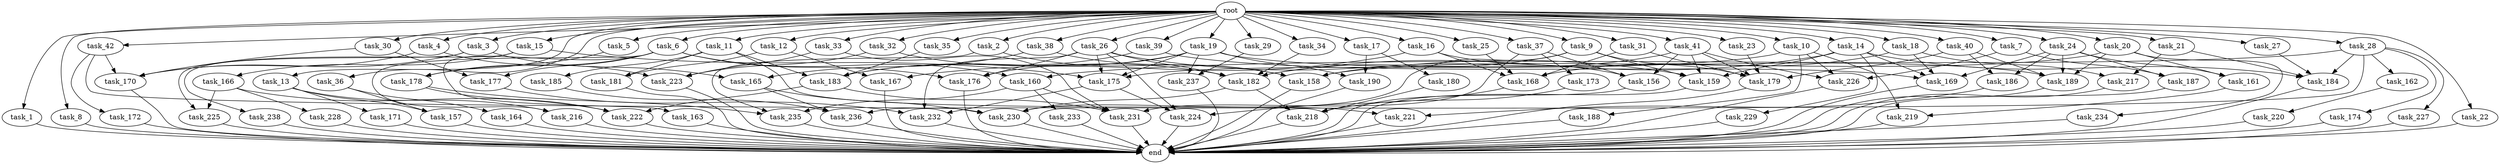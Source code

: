 digraph G {
  root [size="0.000000"];
  task_1 [size="10.240000"];
  task_2 [size="10.240000"];
  task_3 [size="10.240000"];
  task_4 [size="10.240000"];
  task_5 [size="10.240000"];
  task_6 [size="10.240000"];
  task_7 [size="10.240000"];
  task_8 [size="10.240000"];
  task_9 [size="10.240000"];
  task_10 [size="10.240000"];
  task_11 [size="10.240000"];
  task_12 [size="10.240000"];
  task_13 [size="10.240000"];
  task_14 [size="10.240000"];
  task_15 [size="10.240000"];
  task_16 [size="10.240000"];
  task_17 [size="10.240000"];
  task_18 [size="10.240000"];
  task_19 [size="10.240000"];
  task_20 [size="10.240000"];
  task_21 [size="10.240000"];
  task_22 [size="10.240000"];
  task_23 [size="10.240000"];
  task_24 [size="10.240000"];
  task_25 [size="10.240000"];
  task_26 [size="10.240000"];
  task_27 [size="10.240000"];
  task_28 [size="10.240000"];
  task_29 [size="10.240000"];
  task_30 [size="10.240000"];
  task_31 [size="10.240000"];
  task_32 [size="10.240000"];
  task_33 [size="10.240000"];
  task_34 [size="10.240000"];
  task_35 [size="10.240000"];
  task_36 [size="10.240000"];
  task_37 [size="10.240000"];
  task_38 [size="10.240000"];
  task_39 [size="10.240000"];
  task_40 [size="10.240000"];
  task_41 [size="10.240000"];
  task_42 [size="10.240000"];
  task_156 [size="14173392076.800001"];
  task_157 [size="11166914969.600000"];
  task_158 [size="19327352832.000000"];
  task_159 [size="11682311045.120001"];
  task_160 [size="8332236554.240000"];
  task_161 [size="14087492730.880001"];
  task_162 [size="1374389534.720000"];
  task_163 [size="6957847019.520000"];
  task_164 [size="6957847019.520000"];
  task_165 [size="2147483648.000000"];
  task_166 [size="4209067950.080000"];
  task_167 [size="11682311045.120001"];
  task_168 [size="15633680957.440001"];
  task_169 [size="6957847019.520000"];
  task_170 [size="11768210391.040001"];
  task_171 [size="4209067950.080000"];
  task_172 [size="3092376453.120000"];
  task_173 [size="4209067950.080000"];
  task_174 [size="1374389534.720000"];
  task_175 [size="21131239096.320000"];
  task_176 [size="15290083573.760000"];
  task_177 [size="7301444403.200000"];
  task_178 [size="13915694039.040001"];
  task_179 [size="19069654794.240002"];
  task_180 [size="1374389534.720000"];
  task_181 [size="10050223472.639999"];
  task_182 [size="14173392076.800001"];
  task_183 [size="17351667875.840000"];
  task_184 [size="6012954214.400001"];
  task_185 [size="6957847019.520000"];
  task_186 [size="6871947673.600000"];
  task_187 [size="7645041786.880000"];
  task_188 [size="8589934592.000000"];
  task_189 [size="22419729285.119999"];
  task_190 [size="8332236554.240000"];
  task_216 [size="11166914969.600000"];
  task_217 [size="2920577761.280000"];
  task_218 [size="15204184227.840000"];
  task_219 [size="17179869184.000000"];
  task_220 [size="343597383.680000"];
  task_221 [size="10050223472.639999"];
  task_222 [size="10565619548.160000"];
  task_223 [size="14688788152.320000"];
  task_224 [size="3521873182.720000"];
  task_225 [size="5583457484.800000"];
  task_226 [size="12111807774.719999"];
  task_227 [size="1374389534.720000"];
  task_228 [size="4209067950.080000"];
  task_229 [size="343597383.680000"];
  task_230 [size="20100446945.279999"];
  task_231 [size="13657996001.280001"];
  task_232 [size="9706626088.960001"];
  task_233 [size="343597383.680000"];
  task_234 [size="8589934592.000000"];
  task_235 [size="13142599925.760000"];
  task_236 [size="12541304504.320000"];
  task_237 [size="13915694039.040001"];
  task_238 [size="4209067950.080000"];
  end [size="0.000000"];

  root -> task_1 [size="1.000000"];
  root -> task_2 [size="1.000000"];
  root -> task_3 [size="1.000000"];
  root -> task_4 [size="1.000000"];
  root -> task_5 [size="1.000000"];
  root -> task_6 [size="1.000000"];
  root -> task_7 [size="1.000000"];
  root -> task_8 [size="1.000000"];
  root -> task_9 [size="1.000000"];
  root -> task_10 [size="1.000000"];
  root -> task_11 [size="1.000000"];
  root -> task_12 [size="1.000000"];
  root -> task_13 [size="1.000000"];
  root -> task_14 [size="1.000000"];
  root -> task_15 [size="1.000000"];
  root -> task_16 [size="1.000000"];
  root -> task_17 [size="1.000000"];
  root -> task_18 [size="1.000000"];
  root -> task_19 [size="1.000000"];
  root -> task_20 [size="1.000000"];
  root -> task_21 [size="1.000000"];
  root -> task_22 [size="1.000000"];
  root -> task_23 [size="1.000000"];
  root -> task_24 [size="1.000000"];
  root -> task_25 [size="1.000000"];
  root -> task_26 [size="1.000000"];
  root -> task_27 [size="1.000000"];
  root -> task_28 [size="1.000000"];
  root -> task_29 [size="1.000000"];
  root -> task_30 [size="1.000000"];
  root -> task_31 [size="1.000000"];
  root -> task_32 [size="1.000000"];
  root -> task_33 [size="1.000000"];
  root -> task_34 [size="1.000000"];
  root -> task_35 [size="1.000000"];
  root -> task_36 [size="1.000000"];
  root -> task_37 [size="1.000000"];
  root -> task_38 [size="1.000000"];
  root -> task_39 [size="1.000000"];
  root -> task_40 [size="1.000000"];
  root -> task_41 [size="1.000000"];
  root -> task_42 [size="1.000000"];
  task_1 -> end [size="1.000000"];
  task_2 -> task_158 [size="838860800.000000"];
  task_2 -> task_235 [size="838860800.000000"];
  task_3 -> task_165 [size="134217728.000000"];
  task_3 -> task_170 [size="134217728.000000"];
  task_3 -> task_225 [size="134217728.000000"];
  task_4 -> task_170 [size="679477248.000000"];
  task_4 -> task_223 [size="679477248.000000"];
  task_5 -> task_178 [size="679477248.000000"];
  task_6 -> task_160 [size="679477248.000000"];
  task_6 -> task_163 [size="679477248.000000"];
  task_6 -> task_176 [size="679477248.000000"];
  task_6 -> task_177 [size="679477248.000000"];
  task_6 -> task_178 [size="679477248.000000"];
  task_6 -> task_216 [size="679477248.000000"];
  task_7 -> task_187 [size="209715200.000000"];
  task_7 -> task_226 [size="209715200.000000"];
  task_8 -> end [size="1.000000"];
  task_9 -> task_159 [size="838860800.000000"];
  task_9 -> task_179 [size="838860800.000000"];
  task_9 -> task_182 [size="838860800.000000"];
  task_9 -> task_230 [size="838860800.000000"];
  task_10 -> task_175 [size="838860800.000000"];
  task_10 -> task_188 [size="838860800.000000"];
  task_10 -> task_219 [size="838860800.000000"];
  task_10 -> task_226 [size="838860800.000000"];
  task_11 -> task_181 [size="679477248.000000"];
  task_11 -> task_183 [size="679477248.000000"];
  task_11 -> task_185 [size="679477248.000000"];
  task_11 -> task_221 [size="679477248.000000"];
  task_12 -> task_167 [size="301989888.000000"];
  task_12 -> task_181 [size="301989888.000000"];
  task_13 -> task_157 [size="411041792.000000"];
  task_13 -> task_171 [size="411041792.000000"];
  task_13 -> task_216 [size="411041792.000000"];
  task_14 -> task_159 [size="33554432.000000"];
  task_14 -> task_169 [size="33554432.000000"];
  task_14 -> task_182 [size="33554432.000000"];
  task_14 -> task_184 [size="33554432.000000"];
  task_14 -> task_229 [size="33554432.000000"];
  task_15 -> task_166 [size="411041792.000000"];
  task_15 -> task_175 [size="411041792.000000"];
  task_15 -> task_238 [size="411041792.000000"];
  task_16 -> task_156 [size="838860800.000000"];
  task_16 -> task_167 [size="838860800.000000"];
  task_16 -> task_168 [size="838860800.000000"];
  task_17 -> task_180 [size="134217728.000000"];
  task_17 -> task_190 [size="134217728.000000"];
  task_18 -> task_168 [size="75497472.000000"];
  task_18 -> task_169 [size="75497472.000000"];
  task_18 -> task_217 [size="75497472.000000"];
  task_19 -> task_175 [size="679477248.000000"];
  task_19 -> task_176 [size="679477248.000000"];
  task_19 -> task_183 [size="679477248.000000"];
  task_19 -> task_189 [size="679477248.000000"];
  task_19 -> task_190 [size="679477248.000000"];
  task_19 -> task_237 [size="679477248.000000"];
  task_20 -> task_158 [size="838860800.000000"];
  task_20 -> task_161 [size="838860800.000000"];
  task_20 -> task_189 [size="838860800.000000"];
  task_20 -> task_234 [size="838860800.000000"];
  task_21 -> task_184 [size="209715200.000000"];
  task_21 -> task_217 [size="209715200.000000"];
  task_22 -> end [size="1.000000"];
  task_23 -> task_179 [size="679477248.000000"];
  task_24 -> task_161 [size="536870912.000000"];
  task_24 -> task_169 [size="536870912.000000"];
  task_24 -> task_186 [size="536870912.000000"];
  task_24 -> task_187 [size="536870912.000000"];
  task_24 -> task_189 [size="536870912.000000"];
  task_25 -> task_168 [size="536870912.000000"];
  task_26 -> task_159 [size="134217728.000000"];
  task_26 -> task_175 [size="134217728.000000"];
  task_26 -> task_176 [size="134217728.000000"];
  task_26 -> task_182 [size="134217728.000000"];
  task_26 -> task_224 [size="134217728.000000"];
  task_26 -> task_232 [size="134217728.000000"];
  task_27 -> task_184 [size="209715200.000000"];
  task_28 -> task_160 [size="134217728.000000"];
  task_28 -> task_162 [size="134217728.000000"];
  task_28 -> task_174 [size="134217728.000000"];
  task_28 -> task_184 [size="134217728.000000"];
  task_28 -> task_227 [size="134217728.000000"];
  task_28 -> task_236 [size="134217728.000000"];
  task_29 -> task_237 [size="679477248.000000"];
  task_30 -> task_170 [size="33554432.000000"];
  task_30 -> task_177 [size="33554432.000000"];
  task_31 -> task_168 [size="75497472.000000"];
  task_31 -> task_179 [size="75497472.000000"];
  task_32 -> task_182 [size="75497472.000000"];
  task_32 -> task_223 [size="75497472.000000"];
  task_33 -> task_223 [size="679477248.000000"];
  task_33 -> task_231 [size="679477248.000000"];
  task_34 -> task_182 [size="301989888.000000"];
  task_35 -> task_183 [size="301989888.000000"];
  task_36 -> task_157 [size="679477248.000000"];
  task_36 -> task_164 [size="679477248.000000"];
  task_37 -> task_156 [size="411041792.000000"];
  task_37 -> task_173 [size="411041792.000000"];
  task_37 -> task_231 [size="411041792.000000"];
  task_38 -> task_158 [size="75497472.000000"];
  task_38 -> task_165 [size="75497472.000000"];
  task_39 -> task_169 [size="33554432.000000"];
  task_39 -> task_183 [size="33554432.000000"];
  task_40 -> task_179 [size="134217728.000000"];
  task_40 -> task_186 [size="134217728.000000"];
  task_40 -> task_189 [size="134217728.000000"];
  task_41 -> task_156 [size="134217728.000000"];
  task_41 -> task_158 [size="134217728.000000"];
  task_41 -> task_159 [size="134217728.000000"];
  task_41 -> task_179 [size="134217728.000000"];
  task_41 -> task_226 [size="134217728.000000"];
  task_42 -> task_170 [size="301989888.000000"];
  task_42 -> task_172 [size="301989888.000000"];
  task_42 -> task_230 [size="301989888.000000"];
  task_156 -> end [size="1.000000"];
  task_157 -> end [size="1.000000"];
  task_158 -> end [size="1.000000"];
  task_159 -> end [size="1.000000"];
  task_160 -> task_231 [size="33554432.000000"];
  task_160 -> task_233 [size="33554432.000000"];
  task_160 -> task_235 [size="33554432.000000"];
  task_161 -> task_219 [size="838860800.000000"];
  task_162 -> task_220 [size="33554432.000000"];
  task_163 -> end [size="1.000000"];
  task_164 -> end [size="1.000000"];
  task_165 -> task_230 [size="411041792.000000"];
  task_165 -> task_236 [size="411041792.000000"];
  task_166 -> task_222 [size="411041792.000000"];
  task_166 -> task_225 [size="411041792.000000"];
  task_166 -> task_228 [size="411041792.000000"];
  task_167 -> end [size="1.000000"];
  task_168 -> task_224 [size="75497472.000000"];
  task_169 -> end [size="1.000000"];
  task_170 -> end [size="1.000000"];
  task_171 -> end [size="1.000000"];
  task_172 -> end [size="1.000000"];
  task_173 -> task_218 [size="536870912.000000"];
  task_174 -> end [size="1.000000"];
  task_175 -> task_224 [size="134217728.000000"];
  task_175 -> task_232 [size="134217728.000000"];
  task_176 -> end [size="1.000000"];
  task_177 -> task_232 [size="679477248.000000"];
  task_178 -> task_222 [size="411041792.000000"];
  task_178 -> task_235 [size="411041792.000000"];
  task_179 -> end [size="1.000000"];
  task_180 -> task_218 [size="536870912.000000"];
  task_181 -> end [size="1.000000"];
  task_182 -> task_218 [size="411041792.000000"];
  task_182 -> task_230 [size="411041792.000000"];
  task_183 -> task_222 [size="209715200.000000"];
  task_183 -> task_231 [size="209715200.000000"];
  task_184 -> end [size="1.000000"];
  task_185 -> task_236 [size="679477248.000000"];
  task_186 -> task_221 [size="301989888.000000"];
  task_187 -> end [size="1.000000"];
  task_188 -> end [size="1.000000"];
  task_189 -> end [size="1.000000"];
  task_190 -> end [size="1.000000"];
  task_216 -> end [size="1.000000"];
  task_217 -> end [size="1.000000"];
  task_218 -> end [size="1.000000"];
  task_219 -> end [size="1.000000"];
  task_220 -> end [size="1.000000"];
  task_221 -> end [size="1.000000"];
  task_222 -> end [size="1.000000"];
  task_223 -> end [size="1.000000"];
  task_224 -> end [size="1.000000"];
  task_225 -> end [size="1.000000"];
  task_226 -> end [size="1.000000"];
  task_227 -> end [size="1.000000"];
  task_228 -> end [size="1.000000"];
  task_229 -> end [size="1.000000"];
  task_230 -> end [size="1.000000"];
  task_231 -> end [size="1.000000"];
  task_232 -> end [size="1.000000"];
  task_233 -> end [size="1.000000"];
  task_234 -> end [size="1.000000"];
  task_235 -> end [size="1.000000"];
  task_236 -> end [size="1.000000"];
  task_237 -> end [size="1.000000"];
  task_238 -> end [size="1.000000"];
}
